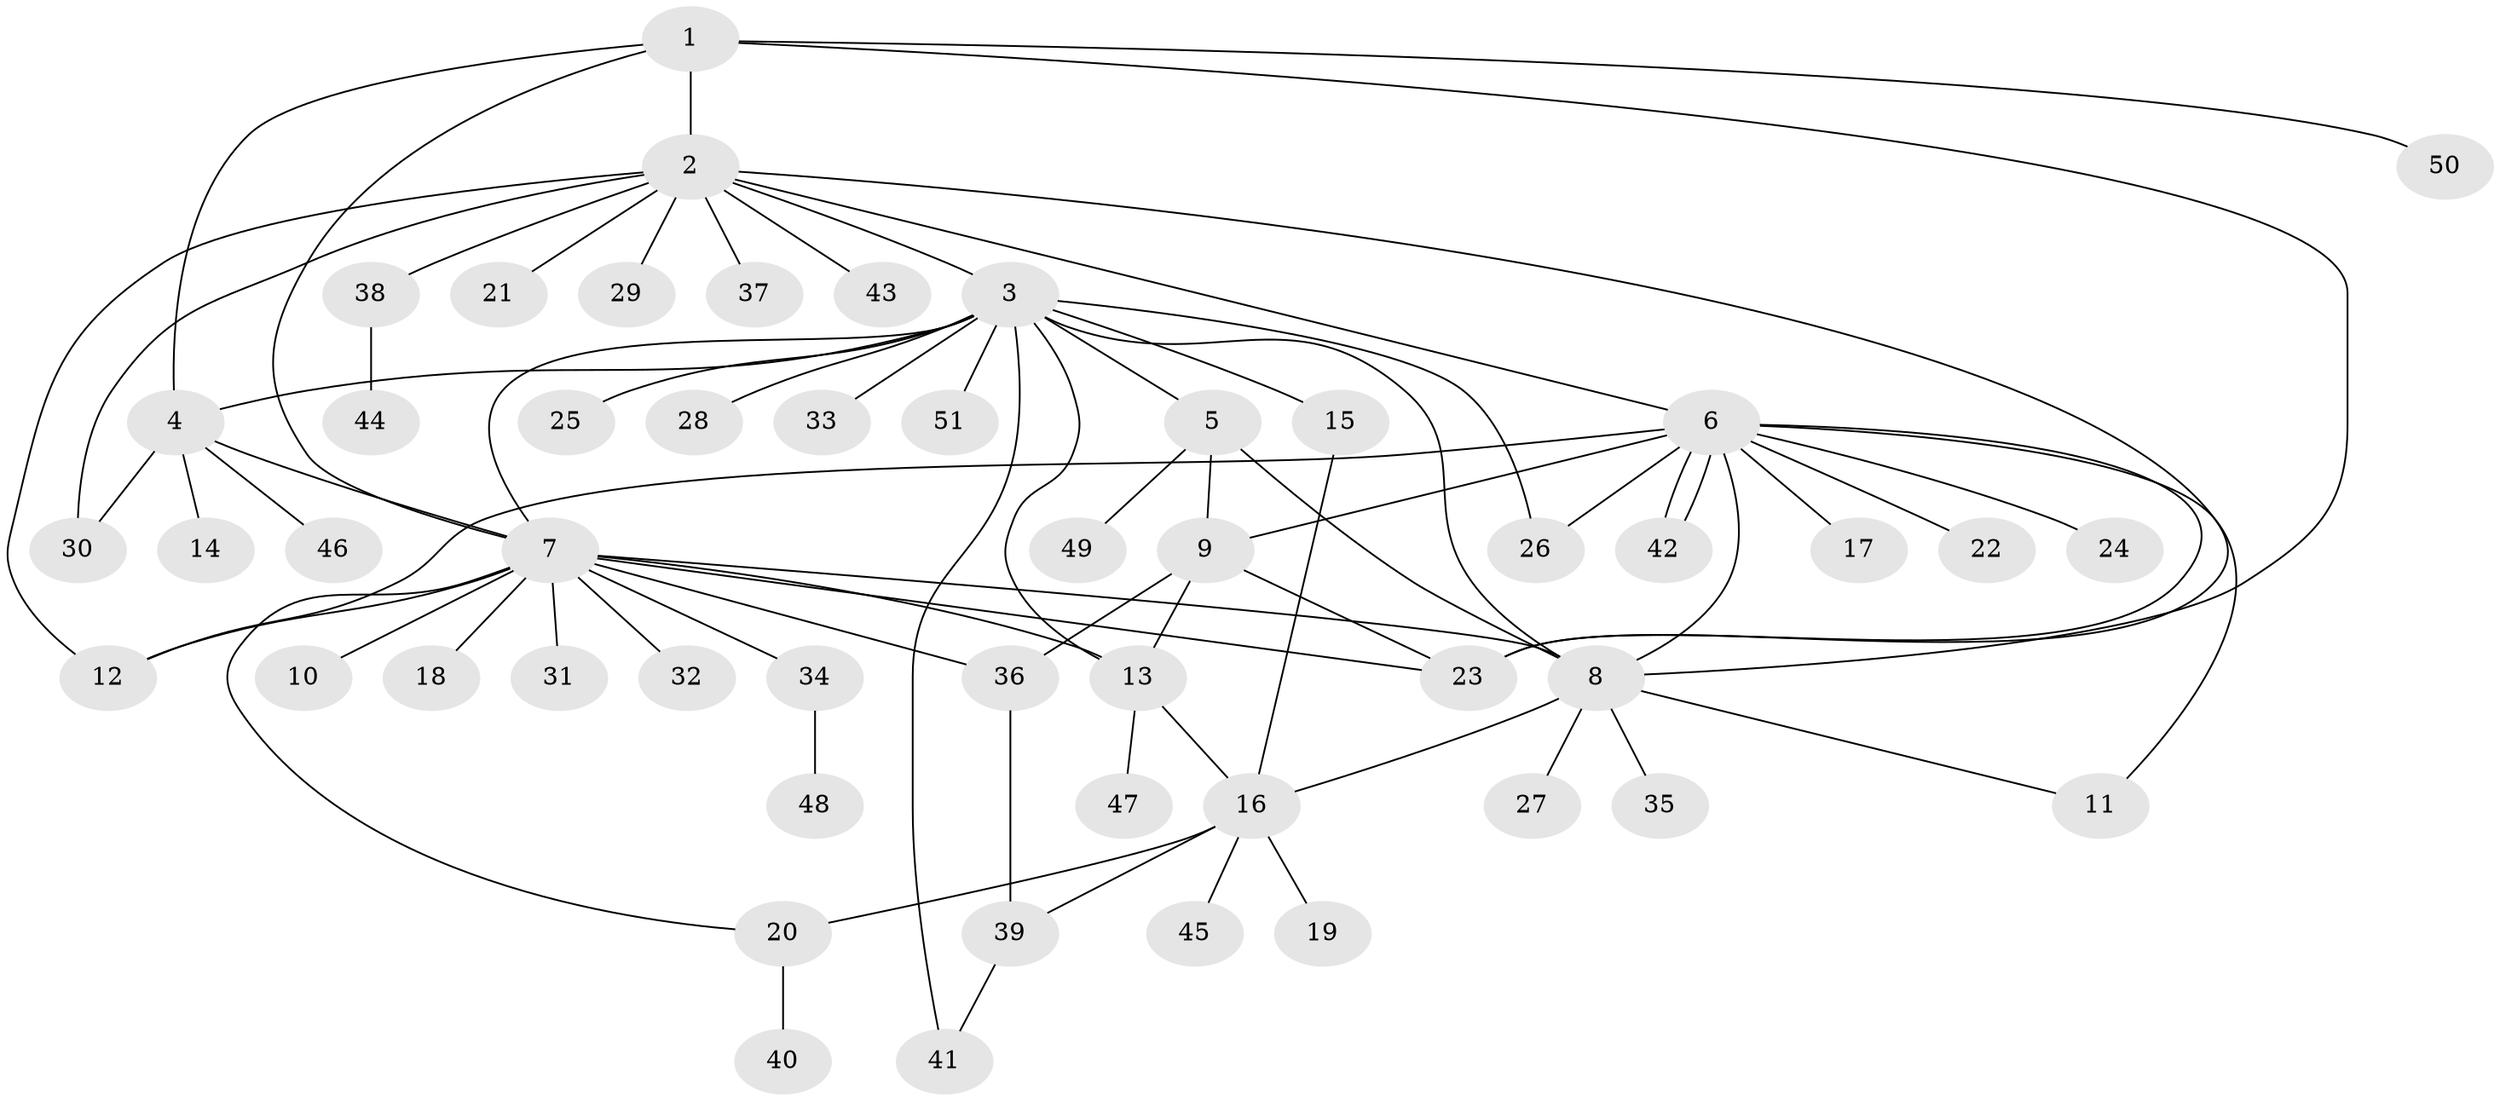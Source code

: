 // Generated by graph-tools (version 1.1) at 2025/47/03/09/25 04:47:00]
// undirected, 51 vertices, 75 edges
graph export_dot {
graph [start="1"]
  node [color=gray90,style=filled];
  1;
  2;
  3;
  4;
  5;
  6;
  7;
  8;
  9;
  10;
  11;
  12;
  13;
  14;
  15;
  16;
  17;
  18;
  19;
  20;
  21;
  22;
  23;
  24;
  25;
  26;
  27;
  28;
  29;
  30;
  31;
  32;
  33;
  34;
  35;
  36;
  37;
  38;
  39;
  40;
  41;
  42;
  43;
  44;
  45;
  46;
  47;
  48;
  49;
  50;
  51;
  1 -- 2;
  1 -- 4;
  1 -- 7;
  1 -- 8;
  1 -- 50;
  2 -- 3;
  2 -- 6;
  2 -- 12;
  2 -- 21;
  2 -- 23;
  2 -- 29;
  2 -- 30;
  2 -- 37;
  2 -- 38;
  2 -- 43;
  3 -- 4;
  3 -- 5;
  3 -- 7;
  3 -- 8;
  3 -- 13;
  3 -- 15;
  3 -- 25;
  3 -- 26;
  3 -- 28;
  3 -- 33;
  3 -- 41;
  3 -- 51;
  4 -- 7;
  4 -- 14;
  4 -- 30;
  4 -- 46;
  5 -- 8;
  5 -- 9;
  5 -- 49;
  6 -- 8;
  6 -- 9;
  6 -- 11;
  6 -- 12;
  6 -- 17;
  6 -- 22;
  6 -- 23;
  6 -- 24;
  6 -- 26;
  6 -- 42;
  6 -- 42;
  7 -- 8;
  7 -- 10;
  7 -- 12;
  7 -- 13;
  7 -- 18;
  7 -- 20;
  7 -- 23;
  7 -- 31;
  7 -- 32;
  7 -- 34;
  7 -- 36;
  8 -- 11;
  8 -- 16;
  8 -- 27;
  8 -- 35;
  9 -- 13;
  9 -- 23;
  9 -- 36;
  13 -- 16;
  13 -- 47;
  15 -- 16;
  16 -- 19;
  16 -- 20;
  16 -- 39;
  16 -- 45;
  20 -- 40;
  34 -- 48;
  36 -- 39;
  38 -- 44;
  39 -- 41;
}
